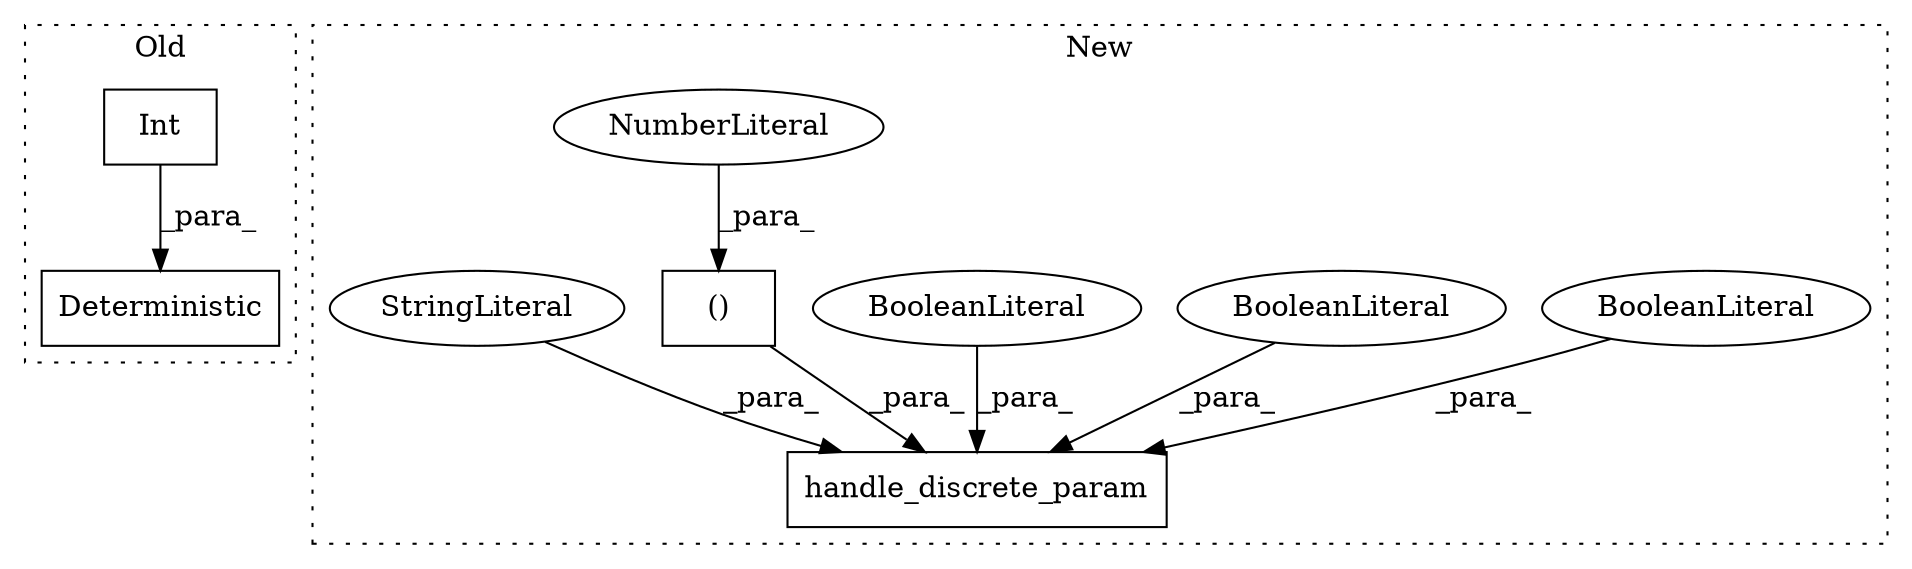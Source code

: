 digraph G {
subgraph cluster0 {
1 [label="Int" a="32" s="1517,1532" l="4,1" shape="box"];
7 [label="Deterministic" a="32" s="1503,1533" l="14,1" shape="box"];
label = "Old";
style="dotted";
}
subgraph cluster1 {
2 [label="handle_discrete_param" a="32" s="690,768" l="22,1" shape="box"];
3 [label="()" a="106" s="731" l="20" shape="box"];
4 [label="BooleanLiteral" a="9" s="763" l="5" shape="ellipse"];
5 [label="BooleanLiteral" a="9" s="753" l="4" shape="ellipse"];
6 [label="BooleanLiteral" a="9" s="758" l="4" shape="ellipse"];
8 [label="NumberLiteral" a="34" s="748" l="3" shape="ellipse"];
9 [label="StringLiteral" a="45" s="718" l="7" shape="ellipse"];
label = "New";
style="dotted";
}
1 -> 7 [label="_para_"];
3 -> 2 [label="_para_"];
4 -> 2 [label="_para_"];
5 -> 2 [label="_para_"];
6 -> 2 [label="_para_"];
8 -> 3 [label="_para_"];
9 -> 2 [label="_para_"];
}